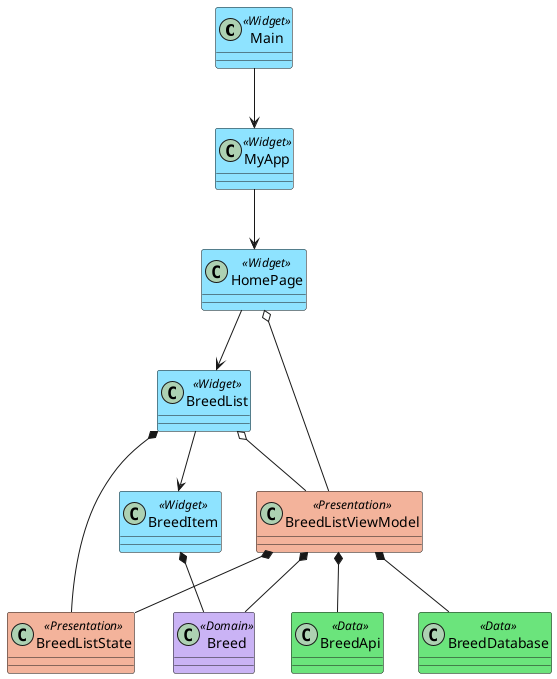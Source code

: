 @startuml

'left to right direction
top to bottom direction

skinparam class  {
  BackgroundColor<<Widget>> #8ee3ff
  BackgroundColor<<Domain>> #cab3f5
  BackgroundColor<<Presentation>> #f3b39b
  BackgroundColor<<Data>> #6be47c
}

class Main <<Widget>>
class MyApp <<Widget>>
class HomePage <<Widget>>
class BreedList <<Widget>>
class BreedItem <<Widget>>
class Breed <<Domain>>
class BreedListViewModel <<Presentation>>
class BreedListState <<Presentation>>

class BreedApi <<Data>>
class BreedDatabase <<Data>>

Main --> MyApp
MyApp --> HomePage
HomePage --> BreedList
BreedList --> BreedItem
HomePage o-- BreedListViewModel
BreedListViewModel *-- Breed
BreedList o-- BreedListViewModel
BreedList *-- BreedListState
BreedListViewModel *-- BreedListState
BreedItem *-- Breed

BreedListViewModel *-- BreedApi
BreedListViewModel *-- BreedDatabase
@enduml
